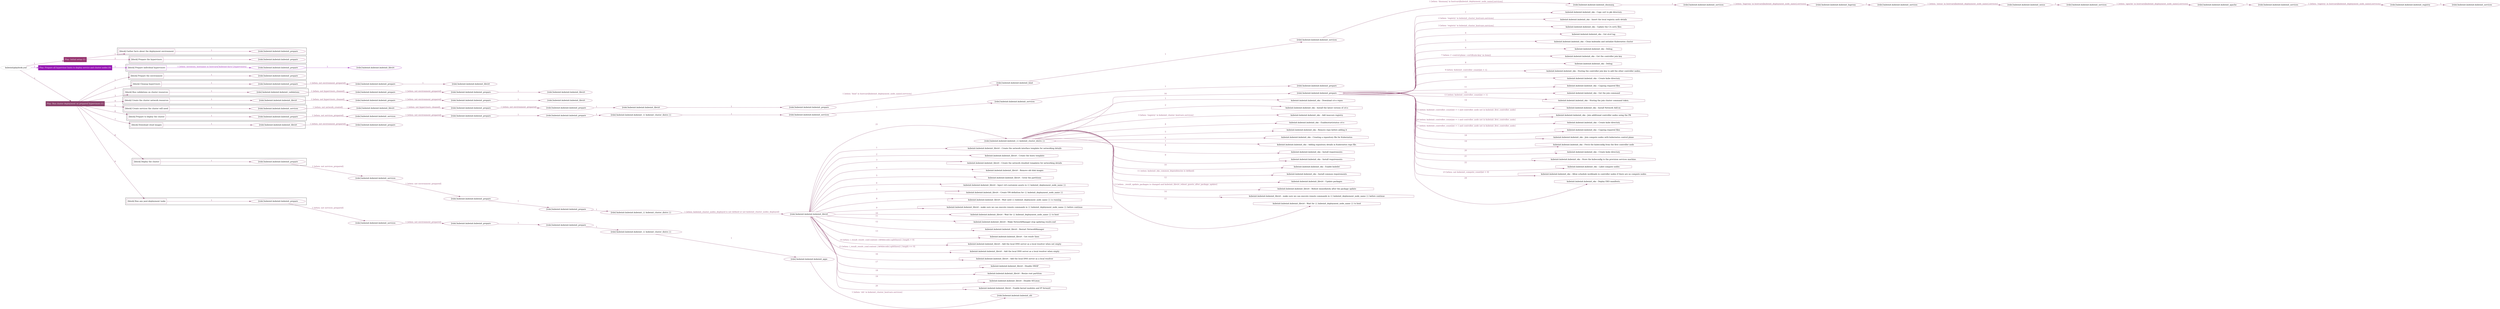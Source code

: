 digraph {
	graph [concentrate=true ordering=in rankdir=LR ratio=fill]
	edge [esep=5 sep=10]
	"kubeinit/playbook.yml" [id=root_node style=dotted]
	play_987873b3 [label="Play: Initial setup (1)" color="#973570" fontcolor="#ffffff" id=play_987873b3 shape=box style=filled tooltip=localhost]
	"kubeinit/playbook.yml" -> play_987873b3 [label="1 " color="#973570" fontcolor="#973570" id=edge_b7bdc9d8 labeltooltip="1 " tooltip="1 "]
	subgraph "kubeinit.kubeinit.kubeinit_prepare" {
		role_4bf00413 [label="[role] kubeinit.kubeinit.kubeinit_prepare" color="#973570" id=role_4bf00413 tooltip="kubeinit.kubeinit.kubeinit_prepare"]
	}
	subgraph "kubeinit.kubeinit.kubeinit_prepare" {
		role_597f0b7f [label="[role] kubeinit.kubeinit.kubeinit_prepare" color="#973570" id=role_597f0b7f tooltip="kubeinit.kubeinit.kubeinit_prepare"]
	}
	subgraph "Play: Initial setup (1)" {
		play_987873b3 -> block_d0a2438b [label=1 color="#973570" fontcolor="#973570" id=edge_c1328c76 labeltooltip=1 tooltip=1]
		subgraph cluster_block_d0a2438b {
			block_d0a2438b [label="[block] Gather facts about the deployment environment" color="#973570" id=block_d0a2438b labeltooltip="Gather facts about the deployment environment" shape=box tooltip="Gather facts about the deployment environment"]
			block_d0a2438b -> role_4bf00413 [label="1 " color="#973570" fontcolor="#973570" id=edge_1a549e23 labeltooltip="1 " tooltip="1 "]
		}
		play_987873b3 -> block_761eb108 [label=2 color="#973570" fontcolor="#973570" id=edge_d92b0771 labeltooltip=2 tooltip=2]
		subgraph cluster_block_761eb108 {
			block_761eb108 [label="[block] Prepare the hypervisors" color="#973570" id=block_761eb108 labeltooltip="Prepare the hypervisors" shape=box tooltip="Prepare the hypervisors"]
			block_761eb108 -> role_597f0b7f [label="1 " color="#973570" fontcolor="#973570" id=edge_35adc08f labeltooltip="1 " tooltip="1 "]
		}
	}
	play_ae141478 [label="Play: Prepare all hypervisor hosts to deploy service and cluster nodes (0)" color="#9619b3" fontcolor="#ffffff" id=play_ae141478 shape=box style=filled tooltip="Play: Prepare all hypervisor hosts to deploy service and cluster nodes (0)"]
	"kubeinit/playbook.yml" -> play_ae141478 [label="2 " color="#9619b3" fontcolor="#9619b3" id=edge_143c4e07 labeltooltip="2 " tooltip="2 "]
	subgraph "kubeinit.kubeinit.kubeinit_libvirt" {
		role_94a6d1b9 [label="[role] kubeinit.kubeinit.kubeinit_libvirt" color="#9619b3" id=role_94a6d1b9 tooltip="kubeinit.kubeinit.kubeinit_libvirt"]
	}
	subgraph "kubeinit.kubeinit.kubeinit_prepare" {
		role_c50b44f1 [label="[role] kubeinit.kubeinit.kubeinit_prepare" color="#9619b3" id=role_c50b44f1 tooltip="kubeinit.kubeinit.kubeinit_prepare"]
		role_c50b44f1 -> role_94a6d1b9 [label="1 " color="#9619b3" fontcolor="#9619b3" id=edge_70a33754 labeltooltip="1 " tooltip="1 "]
	}
	subgraph "Play: Prepare all hypervisor hosts to deploy service and cluster nodes (0)" {
		play_ae141478 -> block_b06480dc [label=1 color="#9619b3" fontcolor="#9619b3" id=edge_01bfa469 labeltooltip=1 tooltip=1]
		subgraph cluster_block_b06480dc {
			block_b06480dc [label="[block] Prepare individual hypervisors" color="#9619b3" id=block_b06480dc labeltooltip="Prepare individual hypervisors" shape=box tooltip="Prepare individual hypervisors"]
			block_b06480dc -> role_c50b44f1 [label="1 [when: inventory_hostname in hostvars['kubeinit-facts'].hypervisors]" color="#9619b3" fontcolor="#9619b3" id=edge_6701fef4 labeltooltip="1 [when: inventory_hostname in hostvars['kubeinit-facts'].hypervisors]" tooltip="1 [when: inventory_hostname in hostvars['kubeinit-facts'].hypervisors]"]
		}
	}
	play_ceb80240 [label="Play: Run cluster deployment on prepared hypervisors (1)" color="#8b416b" fontcolor="#ffffff" id=play_ceb80240 shape=box style=filled tooltip=localhost]
	"kubeinit/playbook.yml" -> play_ceb80240 [label="3 " color="#8b416b" fontcolor="#8b416b" id=edge_a62e51a8 labeltooltip="3 " tooltip="3 "]
	subgraph "kubeinit.kubeinit.kubeinit_prepare" {
		role_5808cdcd [label="[role] kubeinit.kubeinit.kubeinit_prepare" color="#8b416b" id=role_5808cdcd tooltip="kubeinit.kubeinit.kubeinit_prepare"]
	}
	subgraph "kubeinit.kubeinit.kubeinit_libvirt" {
		role_33ae9ca2 [label="[role] kubeinit.kubeinit.kubeinit_libvirt" color="#8b416b" id=role_33ae9ca2 tooltip="kubeinit.kubeinit.kubeinit_libvirt"]
	}
	subgraph "kubeinit.kubeinit.kubeinit_prepare" {
		role_4f1034a8 [label="[role] kubeinit.kubeinit.kubeinit_prepare" color="#8b416b" id=role_4f1034a8 tooltip="kubeinit.kubeinit.kubeinit_prepare"]
		role_4f1034a8 -> role_33ae9ca2 [label="1 " color="#8b416b" fontcolor="#8b416b" id=edge_dff979dc labeltooltip="1 " tooltip="1 "]
	}
	subgraph "kubeinit.kubeinit.kubeinit_prepare" {
		role_fccb9ad7 [label="[role] kubeinit.kubeinit.kubeinit_prepare" color="#8b416b" id=role_fccb9ad7 tooltip="kubeinit.kubeinit.kubeinit_prepare"]
		role_fccb9ad7 -> role_4f1034a8 [label="1 [when: not environment_prepared]" color="#8b416b" fontcolor="#8b416b" id=edge_c3e37b08 labeltooltip="1 [when: not environment_prepared]" tooltip="1 [when: not environment_prepared]"]
	}
	subgraph "kubeinit.kubeinit.kubeinit_libvirt" {
		role_c8940bc4 [label="[role] kubeinit.kubeinit.kubeinit_libvirt" color="#8b416b" id=role_c8940bc4 tooltip="kubeinit.kubeinit.kubeinit_libvirt"]
	}
	subgraph "kubeinit.kubeinit.kubeinit_prepare" {
		role_aa7159e8 [label="[role] kubeinit.kubeinit.kubeinit_prepare" color="#8b416b" id=role_aa7159e8 tooltip="kubeinit.kubeinit.kubeinit_prepare"]
		role_aa7159e8 -> role_c8940bc4 [label="1 " color="#8b416b" fontcolor="#8b416b" id=edge_17dd767d labeltooltip="1 " tooltip="1 "]
	}
	subgraph "kubeinit.kubeinit.kubeinit_prepare" {
		role_5c41555c [label="[role] kubeinit.kubeinit.kubeinit_prepare" color="#8b416b" id=role_5c41555c tooltip="kubeinit.kubeinit.kubeinit_prepare"]
		role_5c41555c -> role_aa7159e8 [label="1 [when: not environment_prepared]" color="#8b416b" fontcolor="#8b416b" id=edge_055cb762 labeltooltip="1 [when: not environment_prepared]" tooltip="1 [when: not environment_prepared]"]
	}
	subgraph "kubeinit.kubeinit.kubeinit_validations" {
		role_0d683170 [label="[role] kubeinit.kubeinit.kubeinit_validations" color="#8b416b" id=role_0d683170 tooltip="kubeinit.kubeinit.kubeinit_validations"]
		role_0d683170 -> role_5c41555c [label="1 [when: not hypervisors_cleaned]" color="#8b416b" fontcolor="#8b416b" id=edge_9b29d4a1 labeltooltip="1 [when: not hypervisors_cleaned]" tooltip="1 [when: not hypervisors_cleaned]"]
	}
	subgraph "kubeinit.kubeinit.kubeinit_libvirt" {
		role_246087f8 [label="[role] kubeinit.kubeinit.kubeinit_libvirt" color="#8b416b" id=role_246087f8 tooltip="kubeinit.kubeinit.kubeinit_libvirt"]
	}
	subgraph "kubeinit.kubeinit.kubeinit_prepare" {
		role_252775f0 [label="[role] kubeinit.kubeinit.kubeinit_prepare" color="#8b416b" id=role_252775f0 tooltip="kubeinit.kubeinit.kubeinit_prepare"]
		role_252775f0 -> role_246087f8 [label="1 " color="#8b416b" fontcolor="#8b416b" id=edge_084374ae labeltooltip="1 " tooltip="1 "]
	}
	subgraph "kubeinit.kubeinit.kubeinit_prepare" {
		role_299c8688 [label="[role] kubeinit.kubeinit.kubeinit_prepare" color="#8b416b" id=role_299c8688 tooltip="kubeinit.kubeinit.kubeinit_prepare"]
		role_299c8688 -> role_252775f0 [label="1 [when: not environment_prepared]" color="#8b416b" fontcolor="#8b416b" id=edge_2a28fbc1 labeltooltip="1 [when: not environment_prepared]" tooltip="1 [when: not environment_prepared]"]
	}
	subgraph "kubeinit.kubeinit.kubeinit_libvirt" {
		role_4cadea7b [label="[role] kubeinit.kubeinit.kubeinit_libvirt" color="#8b416b" id=role_4cadea7b tooltip="kubeinit.kubeinit.kubeinit_libvirt"]
		role_4cadea7b -> role_299c8688 [label="1 [when: not hypervisors_cleaned]" color="#8b416b" fontcolor="#8b416b" id=edge_102d5ddb labeltooltip="1 [when: not hypervisors_cleaned]" tooltip="1 [when: not hypervisors_cleaned]"]
	}
	subgraph "kubeinit.kubeinit.kubeinit_services" {
		role_4e159250 [label="[role] kubeinit.kubeinit.kubeinit_services" color="#8b416b" id=role_4e159250 tooltip="kubeinit.kubeinit.kubeinit_services"]
	}
	subgraph "kubeinit.kubeinit.kubeinit_registry" {
		role_bd0cfe00 [label="[role] kubeinit.kubeinit.kubeinit_registry" color="#8b416b" id=role_bd0cfe00 tooltip="kubeinit.kubeinit.kubeinit_registry"]
		role_bd0cfe00 -> role_4e159250 [label="1 " color="#8b416b" fontcolor="#8b416b" id=edge_9cb94c4c labeltooltip="1 " tooltip="1 "]
	}
	subgraph "kubeinit.kubeinit.kubeinit_services" {
		role_ca890a25 [label="[role] kubeinit.kubeinit.kubeinit_services" color="#8b416b" id=role_ca890a25 tooltip="kubeinit.kubeinit.kubeinit_services"]
		role_ca890a25 -> role_bd0cfe00 [label="1 [when: 'registry' in hostvars[kubeinit_deployment_node_name].services]" color="#8b416b" fontcolor="#8b416b" id=edge_777266b3 labeltooltip="1 [when: 'registry' in hostvars[kubeinit_deployment_node_name].services]" tooltip="1 [when: 'registry' in hostvars[kubeinit_deployment_node_name].services]"]
	}
	subgraph "kubeinit.kubeinit.kubeinit_apache" {
		role_6ec3cb76 [label="[role] kubeinit.kubeinit.kubeinit_apache" color="#8b416b" id=role_6ec3cb76 tooltip="kubeinit.kubeinit.kubeinit_apache"]
		role_6ec3cb76 -> role_ca890a25 [label="1 " color="#8b416b" fontcolor="#8b416b" id=edge_105e646f labeltooltip="1 " tooltip="1 "]
	}
	subgraph "kubeinit.kubeinit.kubeinit_services" {
		role_d03ce0e8 [label="[role] kubeinit.kubeinit.kubeinit_services" color="#8b416b" id=role_d03ce0e8 tooltip="kubeinit.kubeinit.kubeinit_services"]
		role_d03ce0e8 -> role_6ec3cb76 [label="1 [when: 'apache' in hostvars[kubeinit_deployment_node_name].services]" color="#8b416b" fontcolor="#8b416b" id=edge_b1761486 labeltooltip="1 [when: 'apache' in hostvars[kubeinit_deployment_node_name].services]" tooltip="1 [when: 'apache' in hostvars[kubeinit_deployment_node_name].services]"]
	}
	subgraph "kubeinit.kubeinit.kubeinit_nexus" {
		role_326adf55 [label="[role] kubeinit.kubeinit.kubeinit_nexus" color="#8b416b" id=role_326adf55 tooltip="kubeinit.kubeinit.kubeinit_nexus"]
		role_326adf55 -> role_d03ce0e8 [label="1 " color="#8b416b" fontcolor="#8b416b" id=edge_a1f9d841 labeltooltip="1 " tooltip="1 "]
	}
	subgraph "kubeinit.kubeinit.kubeinit_services" {
		role_60634573 [label="[role] kubeinit.kubeinit.kubeinit_services" color="#8b416b" id=role_60634573 tooltip="kubeinit.kubeinit.kubeinit_services"]
		role_60634573 -> role_326adf55 [label="1 [when: 'nexus' in hostvars[kubeinit_deployment_node_name].services]" color="#8b416b" fontcolor="#8b416b" id=edge_76dfa54d labeltooltip="1 [when: 'nexus' in hostvars[kubeinit_deployment_node_name].services]" tooltip="1 [when: 'nexus' in hostvars[kubeinit_deployment_node_name].services]"]
	}
	subgraph "kubeinit.kubeinit.kubeinit_haproxy" {
		role_8a2a1c73 [label="[role] kubeinit.kubeinit.kubeinit_haproxy" color="#8b416b" id=role_8a2a1c73 tooltip="kubeinit.kubeinit.kubeinit_haproxy"]
		role_8a2a1c73 -> role_60634573 [label="1 " color="#8b416b" fontcolor="#8b416b" id=edge_d0b0fa5e labeltooltip="1 " tooltip="1 "]
	}
	subgraph "kubeinit.kubeinit.kubeinit_services" {
		role_5f6cc3eb [label="[role] kubeinit.kubeinit.kubeinit_services" color="#8b416b" id=role_5f6cc3eb tooltip="kubeinit.kubeinit.kubeinit_services"]
		role_5f6cc3eb -> role_8a2a1c73 [label="1 [when: 'haproxy' in hostvars[kubeinit_deployment_node_name].services]" color="#8b416b" fontcolor="#8b416b" id=edge_085765c1 labeltooltip="1 [when: 'haproxy' in hostvars[kubeinit_deployment_node_name].services]" tooltip="1 [when: 'haproxy' in hostvars[kubeinit_deployment_node_name].services]"]
	}
	subgraph "kubeinit.kubeinit.kubeinit_dnsmasq" {
		role_ebdb44b2 [label="[role] kubeinit.kubeinit.kubeinit_dnsmasq" color="#8b416b" id=role_ebdb44b2 tooltip="kubeinit.kubeinit.kubeinit_dnsmasq"]
		role_ebdb44b2 -> role_5f6cc3eb [label="1 " color="#8b416b" fontcolor="#8b416b" id=edge_4ce211b1 labeltooltip="1 " tooltip="1 "]
	}
	subgraph "kubeinit.kubeinit.kubeinit_services" {
		role_a5f52dda [label="[role] kubeinit.kubeinit.kubeinit_services" color="#8b416b" id=role_a5f52dda tooltip="kubeinit.kubeinit.kubeinit_services"]
		role_a5f52dda -> role_ebdb44b2 [label="1 [when: 'dnsmasq' in hostvars[kubeinit_deployment_node_name].services]" color="#8b416b" fontcolor="#8b416b" id=edge_9d981df2 labeltooltip="1 [when: 'dnsmasq' in hostvars[kubeinit_deployment_node_name].services]" tooltip="1 [when: 'dnsmasq' in hostvars[kubeinit_deployment_node_name].services]"]
	}
	subgraph "kubeinit.kubeinit.kubeinit_bind" {
		role_65d0eea1 [label="[role] kubeinit.kubeinit.kubeinit_bind" color="#8b416b" id=role_65d0eea1 tooltip="kubeinit.kubeinit.kubeinit_bind"]
		role_65d0eea1 -> role_a5f52dda [label="1 " color="#8b416b" fontcolor="#8b416b" id=edge_ca8ac269 labeltooltip="1 " tooltip="1 "]
	}
	subgraph "kubeinit.kubeinit.kubeinit_prepare" {
		role_88d65b59 [label="[role] kubeinit.kubeinit.kubeinit_prepare" color="#8b416b" id=role_88d65b59 tooltip="kubeinit.kubeinit.kubeinit_prepare"]
		role_88d65b59 -> role_65d0eea1 [label="1 [when: 'bind' in hostvars[kubeinit_deployment_node_name].services]" color="#8b416b" fontcolor="#8b416b" id=edge_8f74dfd5 labeltooltip="1 [when: 'bind' in hostvars[kubeinit_deployment_node_name].services]" tooltip="1 [when: 'bind' in hostvars[kubeinit_deployment_node_name].services]"]
	}
	subgraph "kubeinit.kubeinit.kubeinit_libvirt" {
		role_a6eb28fc [label="[role] kubeinit.kubeinit.kubeinit_libvirt" color="#8b416b" id=role_a6eb28fc tooltip="kubeinit.kubeinit.kubeinit_libvirt"]
		role_a6eb28fc -> role_88d65b59 [label="1 " color="#8b416b" fontcolor="#8b416b" id=edge_d13e4bd5 labeltooltip="1 " tooltip="1 "]
	}
	subgraph "kubeinit.kubeinit.kubeinit_prepare" {
		role_f3053781 [label="[role] kubeinit.kubeinit.kubeinit_prepare" color="#8b416b" id=role_f3053781 tooltip="kubeinit.kubeinit.kubeinit_prepare"]
		role_f3053781 -> role_a6eb28fc [label="1 " color="#8b416b" fontcolor="#8b416b" id=edge_f496a89d labeltooltip="1 " tooltip="1 "]
	}
	subgraph "kubeinit.kubeinit.kubeinit_prepare" {
		role_05b42bd9 [label="[role] kubeinit.kubeinit.kubeinit_prepare" color="#8b416b" id=role_05b42bd9 tooltip="kubeinit.kubeinit.kubeinit_prepare"]
		role_05b42bd9 -> role_f3053781 [label="1 [when: not environment_prepared]" color="#8b416b" fontcolor="#8b416b" id=edge_e34393da labeltooltip="1 [when: not environment_prepared]" tooltip="1 [when: not environment_prepared]"]
	}
	subgraph "kubeinit.kubeinit.kubeinit_libvirt" {
		role_e6fa981e [label="[role] kubeinit.kubeinit.kubeinit_libvirt" color="#8b416b" id=role_e6fa981e tooltip="kubeinit.kubeinit.kubeinit_libvirt"]
		role_e6fa981e -> role_05b42bd9 [label="1 [when: not hypervisors_cleaned]" color="#8b416b" fontcolor="#8b416b" id=edge_850945c5 labeltooltip="1 [when: not hypervisors_cleaned]" tooltip="1 [when: not hypervisors_cleaned]"]
	}
	subgraph "kubeinit.kubeinit.kubeinit_services" {
		role_4271446e [label="[role] kubeinit.kubeinit.kubeinit_services" color="#8b416b" id=role_4271446e tooltip="kubeinit.kubeinit.kubeinit_services"]
		role_4271446e -> role_e6fa981e [label="1 [when: not network_created]" color="#8b416b" fontcolor="#8b416b" id=edge_538e0a1a labeltooltip="1 [when: not network_created]" tooltip="1 [when: not network_created]"]
	}
	subgraph "kubeinit.kubeinit.kubeinit_prepare" {
		role_fe32cdb6 [label="[role] kubeinit.kubeinit.kubeinit_prepare" color="#8b416b" id=role_fe32cdb6 tooltip="kubeinit.kubeinit.kubeinit_prepare"]
	}
	subgraph "kubeinit.kubeinit.kubeinit_services" {
		role_de98933a [label="[role] kubeinit.kubeinit.kubeinit_services" color="#8b416b" id=role_de98933a tooltip="kubeinit.kubeinit.kubeinit_services"]
		role_de98933a -> role_fe32cdb6 [label="1 " color="#8b416b" fontcolor="#8b416b" id=edge_70b5cfa6 labeltooltip="1 " tooltip="1 "]
	}
	subgraph "kubeinit.kubeinit.kubeinit_services" {
		role_154e8486 [label="[role] kubeinit.kubeinit.kubeinit_services" color="#8b416b" id=role_154e8486 tooltip="kubeinit.kubeinit.kubeinit_services"]
		role_154e8486 -> role_de98933a [label="1 " color="#8b416b" fontcolor="#8b416b" id=edge_a9430af5 labeltooltip="1 " tooltip="1 "]
	}
	subgraph "kubeinit.kubeinit.kubeinit_{{ kubeinit_cluster_distro }}" {
		role_1b955b2a [label="[role] kubeinit.kubeinit.kubeinit_{{ kubeinit_cluster_distro }}" color="#8b416b" id=role_1b955b2a tooltip="kubeinit.kubeinit.kubeinit_{{ kubeinit_cluster_distro }}"]
		role_1b955b2a -> role_154e8486 [label="1 " color="#8b416b" fontcolor="#8b416b" id=edge_a69a1d50 labeltooltip="1 " tooltip="1 "]
	}
	subgraph "kubeinit.kubeinit.kubeinit_prepare" {
		role_29f59461 [label="[role] kubeinit.kubeinit.kubeinit_prepare" color="#8b416b" id=role_29f59461 tooltip="kubeinit.kubeinit.kubeinit_prepare"]
		role_29f59461 -> role_1b955b2a [label="1 " color="#8b416b" fontcolor="#8b416b" id=edge_832869cb labeltooltip="1 " tooltip="1 "]
	}
	subgraph "kubeinit.kubeinit.kubeinit_prepare" {
		role_6062c8a8 [label="[role] kubeinit.kubeinit.kubeinit_prepare" color="#8b416b" id=role_6062c8a8 tooltip="kubeinit.kubeinit.kubeinit_prepare"]
		role_6062c8a8 -> role_29f59461 [label="1 " color="#8b416b" fontcolor="#8b416b" id=edge_ca26fdad labeltooltip="1 " tooltip="1 "]
	}
	subgraph "kubeinit.kubeinit.kubeinit_services" {
		role_ffef98f5 [label="[role] kubeinit.kubeinit.kubeinit_services" color="#8b416b" id=role_ffef98f5 tooltip="kubeinit.kubeinit.kubeinit_services"]
		role_ffef98f5 -> role_6062c8a8 [label="1 [when: not environment_prepared]" color="#8b416b" fontcolor="#8b416b" id=edge_8dcf3318 labeltooltip="1 [when: not environment_prepared]" tooltip="1 [when: not environment_prepared]"]
	}
	subgraph "kubeinit.kubeinit.kubeinit_prepare" {
		role_75de6315 [label="[role] kubeinit.kubeinit.kubeinit_prepare" color="#8b416b" id=role_75de6315 tooltip="kubeinit.kubeinit.kubeinit_prepare"]
		role_75de6315 -> role_ffef98f5 [label="1 [when: not services_prepared]" color="#8b416b" fontcolor="#8b416b" id=edge_7013123f labeltooltip="1 [when: not services_prepared]" tooltip="1 [when: not services_prepared]"]
	}
	subgraph "kubeinit.kubeinit.kubeinit_prepare" {
		role_1f6a45a2 [label="[role] kubeinit.kubeinit.kubeinit_prepare" color="#8b416b" id=role_1f6a45a2 tooltip="kubeinit.kubeinit.kubeinit_prepare"]
	}
	subgraph "kubeinit.kubeinit.kubeinit_libvirt" {
		role_712495c1 [label="[role] kubeinit.kubeinit.kubeinit_libvirt" color="#8b416b" id=role_712495c1 tooltip="kubeinit.kubeinit.kubeinit_libvirt"]
		role_712495c1 -> role_1f6a45a2 [label="1 [when: not environment_prepared]" color="#8b416b" fontcolor="#8b416b" id=edge_d26d1186 labeltooltip="1 [when: not environment_prepared]" tooltip="1 [when: not environment_prepared]"]
	}
	subgraph "kubeinit.kubeinit.kubeinit_prepare" {
		role_aad9cde7 [label="[role] kubeinit.kubeinit.kubeinit_prepare" color="#8b416b" id=role_aad9cde7 tooltip="kubeinit.kubeinit.kubeinit_prepare"]
		task_e0eb4138 [label="kubeinit.kubeinit.kubeinit_eks : Copy cert to pki directory" color="#8b416b" id=task_e0eb4138 shape=octagon tooltip="kubeinit.kubeinit.kubeinit_eks : Copy cert to pki directory"]
		role_aad9cde7 -> task_e0eb4138 [label="1 " color="#8b416b" fontcolor="#8b416b" id=edge_0dbadfb9 labeltooltip="1 " tooltip="1 "]
		task_67fc2cec [label="kubeinit.kubeinit.kubeinit_eks : Insert the local registry auth details" color="#8b416b" id=task_67fc2cec shape=octagon tooltip="kubeinit.kubeinit.kubeinit_eks : Insert the local registry auth details"]
		role_aad9cde7 -> task_67fc2cec [label="2 [when: 'registry' in kubeinit_cluster_hostvars.services]" color="#8b416b" fontcolor="#8b416b" id=edge_cd251d9c labeltooltip="2 [when: 'registry' in kubeinit_cluster_hostvars.services]" tooltip="2 [when: 'registry' in kubeinit_cluster_hostvars.services]"]
		task_5dd2efb5 [label="kubeinit.kubeinit.kubeinit_eks : Update the CA certs files" color="#8b416b" id=task_5dd2efb5 shape=octagon tooltip="kubeinit.kubeinit.kubeinit_eks : Update the CA certs files"]
		role_aad9cde7 -> task_5dd2efb5 [label="3 [when: 'registry' in kubeinit_cluster_hostvars.services]" color="#8b416b" fontcolor="#8b416b" id=edge_4cd0ef1d labeltooltip="3 [when: 'registry' in kubeinit_cluster_hostvars.services]" tooltip="3 [when: 'registry' in kubeinit_cluster_hostvars.services]"]
		task_28c2b4f3 [label="kubeinit.kubeinit.kubeinit_eks : Get etcd tag" color="#8b416b" id=task_28c2b4f3 shape=octagon tooltip="kubeinit.kubeinit.kubeinit_eks : Get etcd tag"]
		role_aad9cde7 -> task_28c2b4f3 [label="4 " color="#8b416b" fontcolor="#8b416b" id=edge_b544a166 labeltooltip="4 " tooltip="4 "]
		task_b5310f1a [label="kubeinit.kubeinit.kubeinit_eks : Clean kubeadm and initialize Kubernetes cluster" color="#8b416b" id=task_b5310f1a shape=octagon tooltip="kubeinit.kubeinit.kubeinit_eks : Clean kubeadm and initialize Kubernetes cluster"]
		role_aad9cde7 -> task_b5310f1a [label="5 " color="#8b416b" fontcolor="#8b416b" id=edge_4b3cf164 labeltooltip="5 " tooltip="5 "]
		task_f150613a [label="kubeinit.kubeinit.kubeinit_eks : Debug" color="#8b416b" id=task_f150613a shape=octagon tooltip="kubeinit.kubeinit.kubeinit_eks : Debug"]
		role_aad9cde7 -> task_f150613a [label="6 " color="#8b416b" fontcolor="#8b416b" id=edge_975f4fb2 labeltooltip="6 " tooltip="6 "]
		task_bba189fc [label="kubeinit.kubeinit.kubeinit_eks : Get the controller join key" color="#8b416b" id=task_bba189fc shape=octagon tooltip="kubeinit.kubeinit.kubeinit_eks : Get the controller join key"]
		role_aad9cde7 -> task_bba189fc [label="7 [when: ('--control-plane --certificate-key' in item)]" color="#8b416b" fontcolor="#8b416b" id=edge_622de70c labeltooltip="7 [when: ('--control-plane --certificate-key' in item)]" tooltip="7 [when: ('--control-plane --certificate-key' in item)]"]
		task_0b885fb4 [label="kubeinit.kubeinit.kubeinit_eks : Debug" color="#8b416b" id=task_0b885fb4 shape=octagon tooltip="kubeinit.kubeinit.kubeinit_eks : Debug"]
		role_aad9cde7 -> task_0b885fb4 [label="8 " color="#8b416b" fontcolor="#8b416b" id=edge_43ad528c labeltooltip="8 " tooltip="8 "]
		task_84dcda16 [label="kubeinit.kubeinit.kubeinit_eks : Storing the controller join key to add the other controller nodes." color="#8b416b" id=task_84dcda16 shape=octagon tooltip="kubeinit.kubeinit.kubeinit_eks : Storing the controller join key to add the other controller nodes."]
		role_aad9cde7 -> task_84dcda16 [label="9 [when: kubeinit_controller_count|int > 1]" color="#8b416b" fontcolor="#8b416b" id=edge_6d416b3d labeltooltip="9 [when: kubeinit_controller_count|int > 1]" tooltip="9 [when: kubeinit_controller_count|int > 1]"]
		task_e8a32b1b [label="kubeinit.kubeinit.kubeinit_eks : Create kube directory" color="#8b416b" id=task_e8a32b1b shape=octagon tooltip="kubeinit.kubeinit.kubeinit_eks : Create kube directory"]
		role_aad9cde7 -> task_e8a32b1b [label="10 " color="#8b416b" fontcolor="#8b416b" id=edge_95f96c5b labeltooltip="10 " tooltip="10 "]
		task_f341369c [label="kubeinit.kubeinit.kubeinit_eks : Copying required files" color="#8b416b" id=task_f341369c shape=octagon tooltip="kubeinit.kubeinit.kubeinit_eks : Copying required files"]
		role_aad9cde7 -> task_f341369c [label="11 " color="#8b416b" fontcolor="#8b416b" id=edge_5b795dfb labeltooltip="11 " tooltip="11 "]
		task_cd9bc364 [label="kubeinit.kubeinit.kubeinit_eks : Get the join command" color="#8b416b" id=task_cd9bc364 shape=octagon tooltip="kubeinit.kubeinit.kubeinit_eks : Get the join command"]
		role_aad9cde7 -> task_cd9bc364 [label="12 " color="#8b416b" fontcolor="#8b416b" id=edge_175e3819 labeltooltip="12 " tooltip="12 "]
		task_7559f654 [label="kubeinit.kubeinit.kubeinit_eks : Storing the join cluster command token." color="#8b416b" id=task_7559f654 shape=octagon tooltip="kubeinit.kubeinit.kubeinit_eks : Storing the join cluster command token."]
		role_aad9cde7 -> task_7559f654 [label="13 [when: kubeinit_controller_count|int > 1]" color="#8b416b" fontcolor="#8b416b" id=edge_d100ffb6 labeltooltip="13 [when: kubeinit_controller_count|int > 1]" tooltip="13 [when: kubeinit_controller_count|int > 1]"]
		task_93d0d72a [label="kubeinit.kubeinit.kubeinit_eks : Install Network Add-on" color="#8b416b" id=task_93d0d72a shape=octagon tooltip="kubeinit.kubeinit.kubeinit_eks : Install Network Add-on"]
		role_aad9cde7 -> task_93d0d72a [label="14 " color="#8b416b" fontcolor="#8b416b" id=edge_dc92c2eb labeltooltip="14 " tooltip="14 "]
		task_256f33de [label="kubeinit.kubeinit.kubeinit_eks : Join additional controller nodes using the PK" color="#8b416b" id=task_256f33de shape=octagon tooltip="kubeinit.kubeinit.kubeinit_eks : Join additional controller nodes using the PK"]
		role_aad9cde7 -> task_256f33de [label="15 [when: kubeinit_controller_count|int > 1 and controller_node not in kubeinit_first_controller_node]" color="#8b416b" fontcolor="#8b416b" id=edge_66819876 labeltooltip="15 [when: kubeinit_controller_count|int > 1 and controller_node not in kubeinit_first_controller_node]" tooltip="15 [when: kubeinit_controller_count|int > 1 and controller_node not in kubeinit_first_controller_node]"]
		task_35010ffd [label="kubeinit.kubeinit.kubeinit_eks : Create kube directory" color="#8b416b" id=task_35010ffd shape=octagon tooltip="kubeinit.kubeinit.kubeinit_eks : Create kube directory"]
		role_aad9cde7 -> task_35010ffd [label="16 [when: kubeinit_controller_count|int > 1 and controller_node not in kubeinit_first_controller_node]" color="#8b416b" fontcolor="#8b416b" id=edge_f44bcddc labeltooltip="16 [when: kubeinit_controller_count|int > 1 and controller_node not in kubeinit_first_controller_node]" tooltip="16 [when: kubeinit_controller_count|int > 1 and controller_node not in kubeinit_first_controller_node]"]
		task_dd419110 [label="kubeinit.kubeinit.kubeinit_eks : Copying required files" color="#8b416b" id=task_dd419110 shape=octagon tooltip="kubeinit.kubeinit.kubeinit_eks : Copying required files"]
		role_aad9cde7 -> task_dd419110 [label="17 [when: kubeinit_controller_count|int > 1 and controller_node not in kubeinit_first_controller_node]" color="#8b416b" fontcolor="#8b416b" id=edge_8213cfe4 labeltooltip="17 [when: kubeinit_controller_count|int > 1 and controller_node not in kubeinit_first_controller_node]" tooltip="17 [when: kubeinit_controller_count|int > 1 and controller_node not in kubeinit_first_controller_node]"]
		task_47cea0d6 [label="kubeinit.kubeinit.kubeinit_eks : Join compute nodes with kubernetes control plane" color="#8b416b" id=task_47cea0d6 shape=octagon tooltip="kubeinit.kubeinit.kubeinit_eks : Join compute nodes with kubernetes control plane"]
		role_aad9cde7 -> task_47cea0d6 [label="18 " color="#8b416b" fontcolor="#8b416b" id=edge_04233b24 labeltooltip="18 " tooltip="18 "]
		task_c4f34ed7 [label="kubeinit.kubeinit.kubeinit_eks : Fetch the kubeconfig from the first controller node" color="#8b416b" id=task_c4f34ed7 shape=octagon tooltip="kubeinit.kubeinit.kubeinit_eks : Fetch the kubeconfig from the first controller node"]
		role_aad9cde7 -> task_c4f34ed7 [label="19 " color="#8b416b" fontcolor="#8b416b" id=edge_e40b6284 labeltooltip="19 " tooltip="19 "]
		task_42c457da [label="kubeinit.kubeinit.kubeinit_eks : Create kube directory" color="#8b416b" id=task_42c457da shape=octagon tooltip="kubeinit.kubeinit.kubeinit_eks : Create kube directory"]
		role_aad9cde7 -> task_42c457da [label="20 " color="#8b416b" fontcolor="#8b416b" id=edge_3cec7dc8 labeltooltip="20 " tooltip="20 "]
		task_482d2b9f [label="kubeinit.kubeinit.kubeinit_eks : Store the kubeconfig to the provision services machine." color="#8b416b" id=task_482d2b9f shape=octagon tooltip="kubeinit.kubeinit.kubeinit_eks : Store the kubeconfig to the provision services machine."]
		role_aad9cde7 -> task_482d2b9f [label="21 " color="#8b416b" fontcolor="#8b416b" id=edge_fce7c6dd labeltooltip="21 " tooltip="21 "]
		task_1fa312f3 [label="kubeinit.kubeinit.kubeinit_eks : Label compute nodes" color="#8b416b" id=task_1fa312f3 shape=octagon tooltip="kubeinit.kubeinit.kubeinit_eks : Label compute nodes"]
		role_aad9cde7 -> task_1fa312f3 [label="22 " color="#8b416b" fontcolor="#8b416b" id=edge_e73eb674 labeltooltip="22 " tooltip="22 "]
		task_550647fc [label="kubeinit.kubeinit.kubeinit_eks : Allow schedule workloads in controller nodes if there are no compute nodes" color="#8b416b" id=task_550647fc shape=octagon tooltip="kubeinit.kubeinit.kubeinit_eks : Allow schedule workloads in controller nodes if there are no compute nodes"]
		role_aad9cde7 -> task_550647fc [label="23 [when: not kubeinit_compute_count|int > 0]" color="#8b416b" fontcolor="#8b416b" id=edge_6ff4492b labeltooltip="23 [when: not kubeinit_compute_count|int > 0]" tooltip="23 [when: not kubeinit_compute_count|int > 0]"]
		task_4157b146 [label="kubeinit.kubeinit.kubeinit_eks : Deploy EKS manifests." color="#8b416b" id=task_4157b146 shape=octagon tooltip="kubeinit.kubeinit.kubeinit_eks : Deploy EKS manifests."]
		role_aad9cde7 -> task_4157b146 [label="24 " color="#8b416b" fontcolor="#8b416b" id=edge_046f8c40 labeltooltip="24 " tooltip="24 "]
	}
	subgraph "kubeinit.kubeinit.kubeinit_{{ kubeinit_cluster_distro }}" {
		role_0bba93ed [label="[role] kubeinit.kubeinit.kubeinit_{{ kubeinit_cluster_distro }}" color="#8b416b" id=role_0bba93ed tooltip="kubeinit.kubeinit.kubeinit_{{ kubeinit_cluster_distro }}"]
		task_08e51b4d [label="kubeinit.kubeinit.kubeinit_eks : Download cri-o repos" color="#8b416b" id=task_08e51b4d shape=octagon tooltip="kubeinit.kubeinit.kubeinit_eks : Download cri-o repos"]
		role_0bba93ed -> task_08e51b4d [label="1 " color="#8b416b" fontcolor="#8b416b" id=edge_c6936251 labeltooltip="1 " tooltip="1 "]
		task_b87677b2 [label="kubeinit.kubeinit.kubeinit_eks : Install the latest version of cri-o" color="#8b416b" id=task_b87677b2 shape=octagon tooltip="kubeinit.kubeinit.kubeinit_eks : Install the latest version of cri-o"]
		role_0bba93ed -> task_b87677b2 [label="2 " color="#8b416b" fontcolor="#8b416b" id=edge_f352feb2 labeltooltip="2 " tooltip="2 "]
		task_b32d5e56 [label="kubeinit.kubeinit.kubeinit_eks : Add insecure registry" color="#8b416b" id=task_b32d5e56 shape=octagon tooltip="kubeinit.kubeinit.kubeinit_eks : Add insecure registry"]
		role_0bba93ed -> task_b32d5e56 [label="3 [when: 'registry' in kubeinit_cluster_hostvars.services]" color="#8b416b" fontcolor="#8b416b" id=edge_eafa4249 labeltooltip="3 [when: 'registry' in kubeinit_cluster_hostvars.services]" tooltip="3 [when: 'registry' in kubeinit_cluster_hostvars.services]"]
		task_70b4aafa [label="kubeinit.kubeinit.kubeinit_eks : Enable/start/status cri-o" color="#8b416b" id=task_70b4aafa shape=octagon tooltip="kubeinit.kubeinit.kubeinit_eks : Enable/start/status cri-o"]
		role_0bba93ed -> task_70b4aafa [label="4 " color="#8b416b" fontcolor="#8b416b" id=edge_1be30c9f labeltooltip="4 " tooltip="4 "]
		task_efc76918 [label="kubeinit.kubeinit.kubeinit_eks : Remove repo before adding it" color="#8b416b" id=task_efc76918 shape=octagon tooltip="kubeinit.kubeinit.kubeinit_eks : Remove repo before adding it"]
		role_0bba93ed -> task_efc76918 [label="5 " color="#8b416b" fontcolor="#8b416b" id=edge_a66db472 labeltooltip="5 " tooltip="5 "]
		task_8d542375 [label="kubeinit.kubeinit.kubeinit_eks : Creating a repository file for Kubernetes" color="#8b416b" id=task_8d542375 shape=octagon tooltip="kubeinit.kubeinit.kubeinit_eks : Creating a repository file for Kubernetes"]
		role_0bba93ed -> task_8d542375 [label="6 " color="#8b416b" fontcolor="#8b416b" id=edge_23bfd316 labeltooltip="6 " tooltip="6 "]
		task_34e676b5 [label="kubeinit.kubeinit.kubeinit_eks : Adding repository details in Kubernetes repo file." color="#8b416b" id=task_34e676b5 shape=octagon tooltip="kubeinit.kubeinit.kubeinit_eks : Adding repository details in Kubernetes repo file."]
		role_0bba93ed -> task_34e676b5 [label="7 " color="#8b416b" fontcolor="#8b416b" id=edge_124a8aab labeltooltip="7 " tooltip="7 "]
		task_899c6d05 [label="kubeinit.kubeinit.kubeinit_eks : Install requirements" color="#8b416b" id=task_899c6d05 shape=octagon tooltip="kubeinit.kubeinit.kubeinit_eks : Install requirements"]
		role_0bba93ed -> task_899c6d05 [label="8 " color="#8b416b" fontcolor="#8b416b" id=edge_9c84c7ee labeltooltip="8 " tooltip="8 "]
		task_534ed12a [label="kubeinit.kubeinit.kubeinit_eks : Install requirements" color="#8b416b" id=task_534ed12a shape=octagon tooltip="kubeinit.kubeinit.kubeinit_eks : Install requirements"]
		role_0bba93ed -> task_534ed12a [label="9 " color="#8b416b" fontcolor="#8b416b" id=edge_4eb0cef9 labeltooltip="9 " tooltip="9 "]
		task_b59b760e [label="kubeinit.kubeinit.kubeinit_eks : Enable kubelet" color="#8b416b" id=task_b59b760e shape=octagon tooltip="kubeinit.kubeinit.kubeinit_eks : Enable kubelet"]
		role_0bba93ed -> task_b59b760e [label="10 " color="#8b416b" fontcolor="#8b416b" id=edge_24f1aa84 labeltooltip="10 " tooltip="10 "]
		task_f395ea4e [label="kubeinit.kubeinit.kubeinit_eks : Install common requirements" color="#8b416b" id=task_f395ea4e shape=octagon tooltip="kubeinit.kubeinit.kubeinit_eks : Install common requirements"]
		role_0bba93ed -> task_f395ea4e [label="11 [when: kubeinit_eks_common_dependencies is defined]" color="#8b416b" fontcolor="#8b416b" id=edge_bce40b49 labeltooltip="11 [when: kubeinit_eks_common_dependencies is defined]" tooltip="11 [when: kubeinit_eks_common_dependencies is defined]"]
		task_1cb91b44 [label="kubeinit.kubeinit.kubeinit_libvirt : Update packages" color="#8b416b" id=task_1cb91b44 shape=octagon tooltip="kubeinit.kubeinit.kubeinit_libvirt : Update packages"]
		role_0bba93ed -> task_1cb91b44 [label="12 " color="#8b416b" fontcolor="#8b416b" id=edge_caf21a2c labeltooltip="12 " tooltip="12 "]
		task_519109bc [label="kubeinit.kubeinit.kubeinit_libvirt : Reboot immediately after the package update" color="#8b416b" id=task_519109bc shape=octagon tooltip="kubeinit.kubeinit.kubeinit_libvirt : Reboot immediately after the package update"]
		role_0bba93ed -> task_519109bc [label="13 [when: _result_update_packages is changed and kubeinit_libvirt_reboot_guests_after_package_update]" color="#8b416b" fontcolor="#8b416b" id=edge_7577f783 labeltooltip="13 [when: _result_update_packages is changed and kubeinit_libvirt_reboot_guests_after_package_update]" tooltip="13 [when: _result_update_packages is changed and kubeinit_libvirt_reboot_guests_after_package_update]"]
		task_634726e9 [label="kubeinit.kubeinit.kubeinit_libvirt : make sure we can execute remote commands in {{ kubeinit_deployment_node_name }} before continue" color="#8b416b" id=task_634726e9 shape=octagon tooltip="kubeinit.kubeinit.kubeinit_libvirt : make sure we can execute remote commands in {{ kubeinit_deployment_node_name }} before continue"]
		role_0bba93ed -> task_634726e9 [label="14 " color="#8b416b" fontcolor="#8b416b" id=edge_b7fa18c2 labeltooltip="14 " tooltip="14 "]
		task_3a010a90 [label="kubeinit.kubeinit.kubeinit_libvirt : Wait for {{ kubeinit_deployment_node_name }} to boot" color="#8b416b" id=task_3a010a90 shape=octagon tooltip="kubeinit.kubeinit.kubeinit_libvirt : Wait for {{ kubeinit_deployment_node_name }} to boot"]
		role_0bba93ed -> task_3a010a90 [label="15 " color="#8b416b" fontcolor="#8b416b" id=edge_826f8065 labeltooltip="15 " tooltip="15 "]
		role_0bba93ed -> role_aad9cde7 [label="16 " color="#8b416b" fontcolor="#8b416b" id=edge_a8bd83d7 labeltooltip="16 " tooltip="16 "]
	}
	subgraph "kubeinit.kubeinit.kubeinit_libvirt" {
		role_c94b52d3 [label="[role] kubeinit.kubeinit.kubeinit_libvirt" color="#8b416b" id=role_c94b52d3 tooltip="kubeinit.kubeinit.kubeinit_libvirt"]
		task_1cc61af3 [label="kubeinit.kubeinit.kubeinit_libvirt : Create the network interface template for networking details" color="#8b416b" id=task_1cc61af3 shape=octagon tooltip="kubeinit.kubeinit.kubeinit_libvirt : Create the network interface template for networking details"]
		role_c94b52d3 -> task_1cc61af3 [label="1 " color="#8b416b" fontcolor="#8b416b" id=edge_f006a0eb labeltooltip="1 " tooltip="1 "]
		task_617f087f [label="kubeinit.kubeinit.kubeinit_libvirt : Create the hosts template" color="#8b416b" id=task_617f087f shape=octagon tooltip="kubeinit.kubeinit.kubeinit_libvirt : Create the hosts template"]
		role_c94b52d3 -> task_617f087f [label="2 " color="#8b416b" fontcolor="#8b416b" id=edge_9be1ecbe labeltooltip="2 " tooltip="2 "]
		task_de13e57c [label="kubeinit.kubeinit.kubeinit_libvirt : Create the network cloudinit templates for networking details" color="#8b416b" id=task_de13e57c shape=octagon tooltip="kubeinit.kubeinit.kubeinit_libvirt : Create the network cloudinit templates for networking details"]
		role_c94b52d3 -> task_de13e57c [label="3 " color="#8b416b" fontcolor="#8b416b" id=edge_e61617fe labeltooltip="3 " tooltip="3 "]
		task_39abadd5 [label="kubeinit.kubeinit.kubeinit_libvirt : Remove old disk images" color="#8b416b" id=task_39abadd5 shape=octagon tooltip="kubeinit.kubeinit.kubeinit_libvirt : Remove old disk images"]
		role_c94b52d3 -> task_39abadd5 [label="4 " color="#8b416b" fontcolor="#8b416b" id=edge_cac8872f labeltooltip="4 " tooltip="4 "]
		task_0677abec [label="kubeinit.kubeinit.kubeinit_libvirt : Grow the partitions" color="#8b416b" id=task_0677abec shape=octagon tooltip="kubeinit.kubeinit.kubeinit_libvirt : Grow the partitions"]
		role_c94b52d3 -> task_0677abec [label="5 " color="#8b416b" fontcolor="#8b416b" id=edge_5033ca6e labeltooltip="5 " tooltip="5 "]
		task_345e93e1 [label="kubeinit.kubeinit.kubeinit_libvirt : Inject virt-customize assets in {{ kubeinit_deployment_node_name }}" color="#8b416b" id=task_345e93e1 shape=octagon tooltip="kubeinit.kubeinit.kubeinit_libvirt : Inject virt-customize assets in {{ kubeinit_deployment_node_name }}"]
		role_c94b52d3 -> task_345e93e1 [label="6 " color="#8b416b" fontcolor="#8b416b" id=edge_9ada9c6b labeltooltip="6 " tooltip="6 "]
		task_d87839a4 [label="kubeinit.kubeinit.kubeinit_libvirt : Create VM definition for {{ kubeinit_deployment_node_name }}" color="#8b416b" id=task_d87839a4 shape=octagon tooltip="kubeinit.kubeinit.kubeinit_libvirt : Create VM definition for {{ kubeinit_deployment_node_name }}"]
		role_c94b52d3 -> task_d87839a4 [label="7 " color="#8b416b" fontcolor="#8b416b" id=edge_8b1fa502 labeltooltip="7 " tooltip="7 "]
		task_c78d38af [label="kubeinit.kubeinit.kubeinit_libvirt : Wait until {{ kubeinit_deployment_node_name }} is running" color="#8b416b" id=task_c78d38af shape=octagon tooltip="kubeinit.kubeinit.kubeinit_libvirt : Wait until {{ kubeinit_deployment_node_name }} is running"]
		role_c94b52d3 -> task_c78d38af [label="8 " color="#8b416b" fontcolor="#8b416b" id=edge_8f522137 labeltooltip="8 " tooltip="8 "]
		task_1c2ce661 [label="kubeinit.kubeinit.kubeinit_libvirt : make sure we can execute remote commands in {{ kubeinit_deployment_node_name }} before continue" color="#8b416b" id=task_1c2ce661 shape=octagon tooltip="kubeinit.kubeinit.kubeinit_libvirt : make sure we can execute remote commands in {{ kubeinit_deployment_node_name }} before continue"]
		role_c94b52d3 -> task_1c2ce661 [label="9 " color="#8b416b" fontcolor="#8b416b" id=edge_b7520727 labeltooltip="9 " tooltip="9 "]
		task_a9977a7e [label="kubeinit.kubeinit.kubeinit_libvirt : Wait for {{ kubeinit_deployment_node_name }} to boot" color="#8b416b" id=task_a9977a7e shape=octagon tooltip="kubeinit.kubeinit.kubeinit_libvirt : Wait for {{ kubeinit_deployment_node_name }} to boot"]
		role_c94b52d3 -> task_a9977a7e [label="10 " color="#8b416b" fontcolor="#8b416b" id=edge_d6ef2a0f labeltooltip="10 " tooltip="10 "]
		task_9b2e6cb1 [label="kubeinit.kubeinit.kubeinit_libvirt : Make NetworkManager stop updating resolv.conf" color="#8b416b" id=task_9b2e6cb1 shape=octagon tooltip="kubeinit.kubeinit.kubeinit_libvirt : Make NetworkManager stop updating resolv.conf"]
		role_c94b52d3 -> task_9b2e6cb1 [label="11 " color="#8b416b" fontcolor="#8b416b" id=edge_b3370ecc labeltooltip="11 " tooltip="11 "]
		task_1d802c0f [label="kubeinit.kubeinit.kubeinit_libvirt : Restart NetworkManager" color="#8b416b" id=task_1d802c0f shape=octagon tooltip="kubeinit.kubeinit.kubeinit_libvirt : Restart NetworkManager"]
		role_c94b52d3 -> task_1d802c0f [label="12 " color="#8b416b" fontcolor="#8b416b" id=edge_e245459a labeltooltip="12 " tooltip="12 "]
		task_28cf445b [label="kubeinit.kubeinit.kubeinit_libvirt : Get resolv lines" color="#8b416b" id=task_28cf445b shape=octagon tooltip="kubeinit.kubeinit.kubeinit_libvirt : Get resolv lines"]
		role_c94b52d3 -> task_28cf445b [label="13 " color="#8b416b" fontcolor="#8b416b" id=edge_1e9980e5 labeltooltip="13 " tooltip="13 "]
		task_eecd8ea3 [label="kubeinit.kubeinit.kubeinit_libvirt : Add the local DNS server as a local resolver when not empty" color="#8b416b" id=task_eecd8ea3 shape=octagon tooltip="kubeinit.kubeinit.kubeinit_libvirt : Add the local DNS server as a local resolver when not empty"]
		role_c94b52d3 -> task_eecd8ea3 [label="14 [when: (_result_resolv_conf.content | b64decode).splitlines() | length > 0]" color="#8b416b" fontcolor="#8b416b" id=edge_b6d27526 labeltooltip="14 [when: (_result_resolv_conf.content | b64decode).splitlines() | length > 0]" tooltip="14 [when: (_result_resolv_conf.content | b64decode).splitlines() | length > 0]"]
		task_f966c030 [label="kubeinit.kubeinit.kubeinit_libvirt : Add the local DNS server as a local resolver when empty" color="#8b416b" id=task_f966c030 shape=octagon tooltip="kubeinit.kubeinit.kubeinit_libvirt : Add the local DNS server as a local resolver when empty"]
		role_c94b52d3 -> task_f966c030 [label="15 [when: (_result_resolv_conf.content | b64decode).splitlines() | length == 0]" color="#8b416b" fontcolor="#8b416b" id=edge_a7c01755 labeltooltip="15 [when: (_result_resolv_conf.content | b64decode).splitlines() | length == 0]" tooltip="15 [when: (_result_resolv_conf.content | b64decode).splitlines() | length == 0]"]
		task_b3873a21 [label="kubeinit.kubeinit.kubeinit_libvirt : Add the local DNS server as a local resolver" color="#8b416b" id=task_b3873a21 shape=octagon tooltip="kubeinit.kubeinit.kubeinit_libvirt : Add the local DNS server as a local resolver"]
		role_c94b52d3 -> task_b3873a21 [label="16 " color="#8b416b" fontcolor="#8b416b" id=edge_972bc15b labeltooltip="16 " tooltip="16 "]
		task_d3828a6e [label="kubeinit.kubeinit.kubeinit_libvirt : Disable SWAP" color="#8b416b" id=task_d3828a6e shape=octagon tooltip="kubeinit.kubeinit.kubeinit_libvirt : Disable SWAP"]
		role_c94b52d3 -> task_d3828a6e [label="17 " color="#8b416b" fontcolor="#8b416b" id=edge_9b56cfad labeltooltip="17 " tooltip="17 "]
		task_aaf6f159 [label="kubeinit.kubeinit.kubeinit_libvirt : Resize root partition" color="#8b416b" id=task_aaf6f159 shape=octagon tooltip="kubeinit.kubeinit.kubeinit_libvirt : Resize root partition"]
		role_c94b52d3 -> task_aaf6f159 [label="18 " color="#8b416b" fontcolor="#8b416b" id=edge_3303fc7d labeltooltip="18 " tooltip="18 "]
		task_af4623a6 [label="kubeinit.kubeinit.kubeinit_libvirt : Disable SELinux" color="#8b416b" id=task_af4623a6 shape=octagon tooltip="kubeinit.kubeinit.kubeinit_libvirt : Disable SELinux"]
		role_c94b52d3 -> task_af4623a6 [label="19 " color="#8b416b" fontcolor="#8b416b" id=edge_18d97cf0 labeltooltip="19 " tooltip="19 "]
		task_a5f0a607 [label="kubeinit.kubeinit.kubeinit_libvirt : Enable kernel modules and IP forward" color="#8b416b" id=task_a5f0a607 shape=octagon tooltip="kubeinit.kubeinit.kubeinit_libvirt : Enable kernel modules and IP forward"]
		role_c94b52d3 -> task_a5f0a607 [label="20 " color="#8b416b" fontcolor="#8b416b" id=edge_67aa7df0 labeltooltip="20 " tooltip="20 "]
		role_c94b52d3 -> role_0bba93ed [label="21 " color="#8b416b" fontcolor="#8b416b" id=edge_c551808a labeltooltip="21 " tooltip="21 "]
	}
	subgraph "kubeinit.kubeinit.kubeinit_{{ kubeinit_cluster_distro }}" {
		role_38167392 [label="[role] kubeinit.kubeinit.kubeinit_{{ kubeinit_cluster_distro }}" color="#8b416b" id=role_38167392 tooltip="kubeinit.kubeinit.kubeinit_{{ kubeinit_cluster_distro }}"]
		role_38167392 -> role_c94b52d3 [label="1 [when: kubeinit_cluster_nodes_deployed is not defined or not kubeinit_cluster_nodes_deployed]" color="#8b416b" fontcolor="#8b416b" id=edge_9594ec91 labeltooltip="1 [when: kubeinit_cluster_nodes_deployed is not defined or not kubeinit_cluster_nodes_deployed]" tooltip="1 [when: kubeinit_cluster_nodes_deployed is not defined or not kubeinit_cluster_nodes_deployed]"]
	}
	subgraph "kubeinit.kubeinit.kubeinit_prepare" {
		role_a4b99233 [label="[role] kubeinit.kubeinit.kubeinit_prepare" color="#8b416b" id=role_a4b99233 tooltip="kubeinit.kubeinit.kubeinit_prepare"]
		role_a4b99233 -> role_38167392 [label="1 " color="#8b416b" fontcolor="#8b416b" id=edge_1eced207 labeltooltip="1 " tooltip="1 "]
	}
	subgraph "kubeinit.kubeinit.kubeinit_prepare" {
		role_cd67e88d [label="[role] kubeinit.kubeinit.kubeinit_prepare" color="#8b416b" id=role_cd67e88d tooltip="kubeinit.kubeinit.kubeinit_prepare"]
		role_cd67e88d -> role_a4b99233 [label="1 " color="#8b416b" fontcolor="#8b416b" id=edge_ccaebfe4 labeltooltip="1 " tooltip="1 "]
	}
	subgraph "kubeinit.kubeinit.kubeinit_services" {
		role_e5612c7a [label="[role] kubeinit.kubeinit.kubeinit_services" color="#8b416b" id=role_e5612c7a tooltip="kubeinit.kubeinit.kubeinit_services"]
		role_e5612c7a -> role_cd67e88d [label="1 [when: not environment_prepared]" color="#8b416b" fontcolor="#8b416b" id=edge_4af8630e labeltooltip="1 [when: not environment_prepared]" tooltip="1 [when: not environment_prepared]"]
	}
	subgraph "kubeinit.kubeinit.kubeinit_prepare" {
		role_69d7a6c9 [label="[role] kubeinit.kubeinit.kubeinit_prepare" color="#8b416b" id=role_69d7a6c9 tooltip="kubeinit.kubeinit.kubeinit_prepare"]
		role_69d7a6c9 -> role_e5612c7a [label="1 [when: not services_prepared]" color="#8b416b" fontcolor="#8b416b" id=edge_dfef17fe labeltooltip="1 [when: not services_prepared]" tooltip="1 [when: not services_prepared]"]
	}
	subgraph "kubeinit.kubeinit.kubeinit_nfs" {
		role_d016ef07 [label="[role] kubeinit.kubeinit.kubeinit_nfs" color="#8b416b" id=role_d016ef07 tooltip="kubeinit.kubeinit.kubeinit_nfs"]
	}
	subgraph "kubeinit.kubeinit.kubeinit_apps" {
		role_0b161b51 [label="[role] kubeinit.kubeinit.kubeinit_apps" color="#8b416b" id=role_0b161b51 tooltip="kubeinit.kubeinit.kubeinit_apps"]
		role_0b161b51 -> role_d016ef07 [label="1 [when: 'nfs' in kubeinit_cluster_hostvars.services]" color="#8b416b" fontcolor="#8b416b" id=edge_a5a501b0 labeltooltip="1 [when: 'nfs' in kubeinit_cluster_hostvars.services]" tooltip="1 [when: 'nfs' in kubeinit_cluster_hostvars.services]"]
	}
	subgraph "kubeinit.kubeinit.kubeinit_{{ kubeinit_cluster_distro }}" {
		role_c2615c96 [label="[role] kubeinit.kubeinit.kubeinit_{{ kubeinit_cluster_distro }}" color="#8b416b" id=role_c2615c96 tooltip="kubeinit.kubeinit.kubeinit_{{ kubeinit_cluster_distro }}"]
		role_c2615c96 -> role_0b161b51 [label="1 " color="#8b416b" fontcolor="#8b416b" id=edge_c33d6921 labeltooltip="1 " tooltip="1 "]
	}
	subgraph "kubeinit.kubeinit.kubeinit_prepare" {
		role_35d07ce1 [label="[role] kubeinit.kubeinit.kubeinit_prepare" color="#8b416b" id=role_35d07ce1 tooltip="kubeinit.kubeinit.kubeinit_prepare"]
		role_35d07ce1 -> role_c2615c96 [label="1 " color="#8b416b" fontcolor="#8b416b" id=edge_9e90e78c labeltooltip="1 " tooltip="1 "]
	}
	subgraph "kubeinit.kubeinit.kubeinit_prepare" {
		role_e0003c00 [label="[role] kubeinit.kubeinit.kubeinit_prepare" color="#8b416b" id=role_e0003c00 tooltip="kubeinit.kubeinit.kubeinit_prepare"]
		role_e0003c00 -> role_35d07ce1 [label="1 " color="#8b416b" fontcolor="#8b416b" id=edge_017bb341 labeltooltip="1 " tooltip="1 "]
	}
	subgraph "kubeinit.kubeinit.kubeinit_services" {
		role_da9d8d35 [label="[role] kubeinit.kubeinit.kubeinit_services" color="#8b416b" id=role_da9d8d35 tooltip="kubeinit.kubeinit.kubeinit_services"]
		role_da9d8d35 -> role_e0003c00 [label="1 [when: not environment_prepared]" color="#8b416b" fontcolor="#8b416b" id=edge_505b52b9 labeltooltip="1 [when: not environment_prepared]" tooltip="1 [when: not environment_prepared]"]
	}
	subgraph "kubeinit.kubeinit.kubeinit_prepare" {
		role_af9cd275 [label="[role] kubeinit.kubeinit.kubeinit_prepare" color="#8b416b" id=role_af9cd275 tooltip="kubeinit.kubeinit.kubeinit_prepare"]
		role_af9cd275 -> role_da9d8d35 [label="1 [when: not services_prepared]" color="#8b416b" fontcolor="#8b416b" id=edge_567760f8 labeltooltip="1 [when: not services_prepared]" tooltip="1 [when: not services_prepared]"]
	}
	subgraph "Play: Run cluster deployment on prepared hypervisors (1)" {
		play_ceb80240 -> block_05c748ff [label=1 color="#8b416b" fontcolor="#8b416b" id=edge_38f30702 labeltooltip=1 tooltip=1]
		subgraph cluster_block_05c748ff {
			block_05c748ff [label="[block] Prepare the environment" color="#8b416b" id=block_05c748ff labeltooltip="Prepare the environment" shape=box tooltip="Prepare the environment"]
			block_05c748ff -> role_5808cdcd [label="1 " color="#8b416b" fontcolor="#8b416b" id=edge_68e0c6fb labeltooltip="1 " tooltip="1 "]
		}
		play_ceb80240 -> block_60435e8e [label=2 color="#8b416b" fontcolor="#8b416b" id=edge_7e4e3198 labeltooltip=2 tooltip=2]
		subgraph cluster_block_60435e8e {
			block_60435e8e [label="[block] Cleanup hypervisors" color="#8b416b" id=block_60435e8e labeltooltip="Cleanup hypervisors" shape=box tooltip="Cleanup hypervisors"]
			block_60435e8e -> role_fccb9ad7 [label="1 " color="#8b416b" fontcolor="#8b416b" id=edge_9e47eba4 labeltooltip="1 " tooltip="1 "]
		}
		play_ceb80240 -> block_70da389c [label=3 color="#8b416b" fontcolor="#8b416b" id=edge_21cf7df9 labeltooltip=3 tooltip=3]
		subgraph cluster_block_70da389c {
			block_70da389c [label="[block] Run validations on cluster resources" color="#8b416b" id=block_70da389c labeltooltip="Run validations on cluster resources" shape=box tooltip="Run validations on cluster resources"]
			block_70da389c -> role_0d683170 [label="1 " color="#8b416b" fontcolor="#8b416b" id=edge_58d0cb83 labeltooltip="1 " tooltip="1 "]
		}
		play_ceb80240 -> block_cccb089d [label=4 color="#8b416b" fontcolor="#8b416b" id=edge_15b3380a labeltooltip=4 tooltip=4]
		subgraph cluster_block_cccb089d {
			block_cccb089d [label="[block] Create the cluster network resources" color="#8b416b" id=block_cccb089d labeltooltip="Create the cluster network resources" shape=box tooltip="Create the cluster network resources"]
			block_cccb089d -> role_4cadea7b [label="1 " color="#8b416b" fontcolor="#8b416b" id=edge_ed5066a2 labeltooltip="1 " tooltip="1 "]
		}
		play_ceb80240 -> block_a6f2b061 [label=5 color="#8b416b" fontcolor="#8b416b" id=edge_bb35ac95 labeltooltip=5 tooltip=5]
		subgraph cluster_block_a6f2b061 {
			block_a6f2b061 [label="[block] Create services the cluster will need" color="#8b416b" id=block_a6f2b061 labeltooltip="Create services the cluster will need" shape=box tooltip="Create services the cluster will need"]
			block_a6f2b061 -> role_4271446e [label="1 " color="#8b416b" fontcolor="#8b416b" id=edge_460e3dd9 labeltooltip="1 " tooltip="1 "]
		}
		play_ceb80240 -> block_0054eb36 [label=6 color="#8b416b" fontcolor="#8b416b" id=edge_fa75d0b4 labeltooltip=6 tooltip=6]
		subgraph cluster_block_0054eb36 {
			block_0054eb36 [label="[block] Prepare to deploy the cluster" color="#8b416b" id=block_0054eb36 labeltooltip="Prepare to deploy the cluster" shape=box tooltip="Prepare to deploy the cluster"]
			block_0054eb36 -> role_75de6315 [label="1 " color="#8b416b" fontcolor="#8b416b" id=edge_ef32a25f labeltooltip="1 " tooltip="1 "]
		}
		play_ceb80240 -> block_08221d16 [label=7 color="#8b416b" fontcolor="#8b416b" id=edge_c440c734 labeltooltip=7 tooltip=7]
		subgraph cluster_block_08221d16 {
			block_08221d16 [label="[block] Download cloud images" color="#8b416b" id=block_08221d16 labeltooltip="Download cloud images" shape=box tooltip="Download cloud images"]
			block_08221d16 -> role_712495c1 [label="1 " color="#8b416b" fontcolor="#8b416b" id=edge_82633267 labeltooltip="1 " tooltip="1 "]
		}
		play_ceb80240 -> block_fe46c159 [label=8 color="#8b416b" fontcolor="#8b416b" id=edge_b5cb9c21 labeltooltip=8 tooltip=8]
		subgraph cluster_block_fe46c159 {
			block_fe46c159 [label="[block] Deploy the cluster" color="#8b416b" id=block_fe46c159 labeltooltip="Deploy the cluster" shape=box tooltip="Deploy the cluster"]
			block_fe46c159 -> role_69d7a6c9 [label="1 " color="#8b416b" fontcolor="#8b416b" id=edge_c95b7c13 labeltooltip="1 " tooltip="1 "]
		}
		play_ceb80240 -> block_d848a590 [label=9 color="#8b416b" fontcolor="#8b416b" id=edge_e492daf0 labeltooltip=9 tooltip=9]
		subgraph cluster_block_d848a590 {
			block_d848a590 [label="[block] Run any post-deployment tasks" color="#8b416b" id=block_d848a590 labeltooltip="Run any post-deployment tasks" shape=box tooltip="Run any post-deployment tasks"]
			block_d848a590 -> role_af9cd275 [label="1 " color="#8b416b" fontcolor="#8b416b" id=edge_1563af18 labeltooltip="1 " tooltip="1 "]
		}
	}
}
